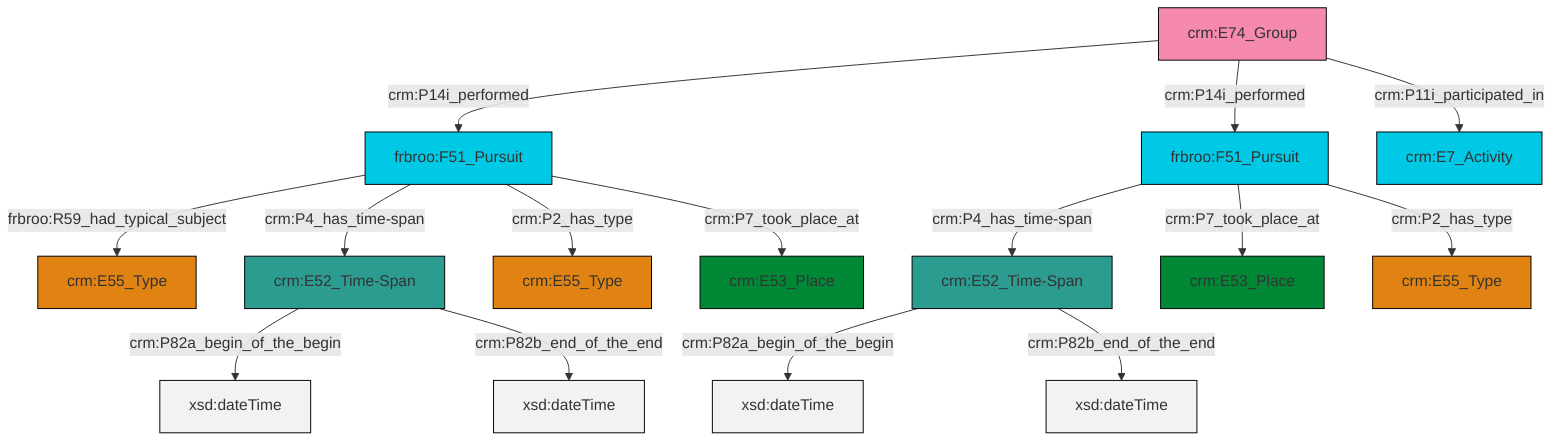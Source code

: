 graph TD
classDef Literal fill:#f2f2f2,stroke:#000000;
classDef CRM_Entity fill:#FFFFFF,stroke:#000000;
classDef Temporal_Entity fill:#00C9E6, stroke:#000000;
classDef Type fill:#E18312, stroke:#000000;
classDef Time-Span fill:#2C9C91, stroke:#000000;
classDef Appellation fill:#FFEB7F, stroke:#000000;
classDef Place fill:#008836, stroke:#000000;
classDef Persistent_Item fill:#B266B2, stroke:#000000;
classDef Conceptual_Object fill:#FFD700, stroke:#000000;
classDef Physical_Thing fill:#D2B48C, stroke:#000000;
classDef Actor fill:#f58aad, stroke:#000000;
classDef PC_Classes fill:#4ce600, stroke:#000000;
classDef Multi fill:#cccccc,stroke:#000000;

2["frbroo:F51_Pursuit"]:::Temporal_Entity -->|frbroo:R59_had_typical_subject| 3["crm:E55_Type"]:::Type
4["crm:E52_Time-Span"]:::Time-Span -->|crm:P82a_begin_of_the_begin| 5[xsd:dateTime]:::Literal
2["frbroo:F51_Pursuit"]:::Temporal_Entity -->|crm:P4_has_time-span| 9["crm:E52_Time-Span"]:::Time-Span
12["crm:E74_Group"]:::Actor -->|crm:P14i_performed| 2["frbroo:F51_Pursuit"]:::Temporal_Entity
2["frbroo:F51_Pursuit"]:::Temporal_Entity -->|crm:P2_has_type| 0["crm:E55_Type"]:::Type
14["frbroo:F51_Pursuit"]:::Temporal_Entity -->|crm:P4_has_time-span| 4["crm:E52_Time-Span"]:::Time-Span
9["crm:E52_Time-Span"]:::Time-Span -->|crm:P82a_begin_of_the_begin| 15[xsd:dateTime]:::Literal
12["crm:E74_Group"]:::Actor -->|crm:P14i_performed| 14["frbroo:F51_Pursuit"]:::Temporal_Entity
14["frbroo:F51_Pursuit"]:::Temporal_Entity -->|crm:P7_took_place_at| 17["crm:E53_Place"]:::Place
4["crm:E52_Time-Span"]:::Time-Span -->|crm:P82b_end_of_the_end| 20[xsd:dateTime]:::Literal
12["crm:E74_Group"]:::Actor -->|crm:P11i_participated_in| 10["crm:E7_Activity"]:::Temporal_Entity
9["crm:E52_Time-Span"]:::Time-Span -->|crm:P82b_end_of_the_end| 25[xsd:dateTime]:::Literal
14["frbroo:F51_Pursuit"]:::Temporal_Entity -->|crm:P2_has_type| 6["crm:E55_Type"]:::Type
2["frbroo:F51_Pursuit"]:::Temporal_Entity -->|crm:P7_took_place_at| 23["crm:E53_Place"]:::Place